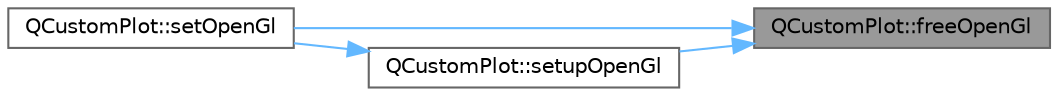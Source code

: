 digraph "QCustomPlot::freeOpenGl"
{
 // LATEX_PDF_SIZE
  bgcolor="transparent";
  edge [fontname=Helvetica,fontsize=10,labelfontname=Helvetica,labelfontsize=10];
  node [fontname=Helvetica,fontsize=10,shape=box,height=0.2,width=0.4];
  rankdir="RL";
  Node1 [label="QCustomPlot::freeOpenGl",height=0.2,width=0.4,color="gray40", fillcolor="grey60", style="filled", fontcolor="black",tooltip=" "];
  Node1 -> Node2 [dir="back",color="steelblue1",style="solid"];
  Node2 [label="QCustomPlot::setOpenGl",height=0.2,width=0.4,color="grey40", fillcolor="white", style="filled",URL="$class_q_custom_plot.html#a7db1adc09016329f3aef7c60da935789",tooltip=" "];
  Node1 -> Node3 [dir="back",color="steelblue1",style="solid"];
  Node3 [label="QCustomPlot::setupOpenGl",height=0.2,width=0.4,color="grey40", fillcolor="white", style="filled",URL="$class_q_custom_plot.html#a8954c4667c51070ff4e9b02d858fd190",tooltip=" "];
  Node3 -> Node2 [dir="back",color="steelblue1",style="solid"];
}
